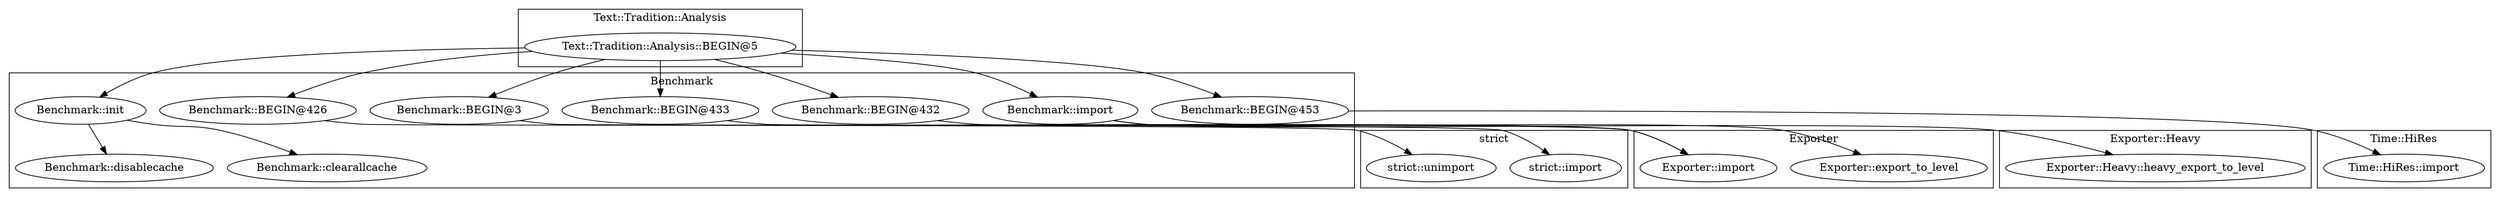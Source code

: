 digraph {
graph [overlap=false]
subgraph cluster_Time_HiRes {
	label="Time::HiRes";
	"Time::HiRes::import";
}
subgraph cluster_Exporter {
	label="Exporter";
	"Exporter::import";
	"Exporter::export_to_level";
}
subgraph cluster_Benchmark {
	label="Benchmark";
	"Benchmark::init";
	"Benchmark::disablecache";
	"Benchmark::BEGIN@3";
	"Benchmark::clearallcache";
	"Benchmark::BEGIN@432";
	"Benchmark::BEGIN@433";
	"Benchmark::import";
	"Benchmark::BEGIN@426";
	"Benchmark::BEGIN@453";
}
subgraph cluster_Exporter_Heavy {
	label="Exporter::Heavy";
	"Exporter::Heavy::heavy_export_to_level";
}
subgraph cluster_Text_Tradition_Analysis {
	label="Text::Tradition::Analysis";
	"Text::Tradition::Analysis::BEGIN@5";
}
subgraph cluster_strict {
	label="strict";
	"strict::unimport";
	"strict::import";
}
"Text::Tradition::Analysis::BEGIN@5" -> "Benchmark::BEGIN@3";
"Text::Tradition::Analysis::BEGIN@5" -> "Benchmark::BEGIN@432";
"Benchmark::BEGIN@3" -> "strict::import";
"Benchmark::init" -> "Benchmark::disablecache";
"Benchmark::BEGIN@432" -> "Exporter::import";
"Benchmark::BEGIN@433" -> "Exporter::import";
"Benchmark::import" -> "Exporter::Heavy::heavy_export_to_level";
"Benchmark::import" -> "Exporter::export_to_level";
"Benchmark::BEGIN@426" -> "strict::unimport";
"Benchmark::BEGIN@453" -> "Time::HiRes::import";
"Text::Tradition::Analysis::BEGIN@5" -> "Benchmark::import";
"Text::Tradition::Analysis::BEGIN@5" -> "Benchmark::init";
"Text::Tradition::Analysis::BEGIN@5" -> "Benchmark::BEGIN@453";
"Text::Tradition::Analysis::BEGIN@5" -> "Benchmark::BEGIN@433";
"Benchmark::init" -> "Benchmark::clearallcache";
"Text::Tradition::Analysis::BEGIN@5" -> "Benchmark::BEGIN@426";
}
